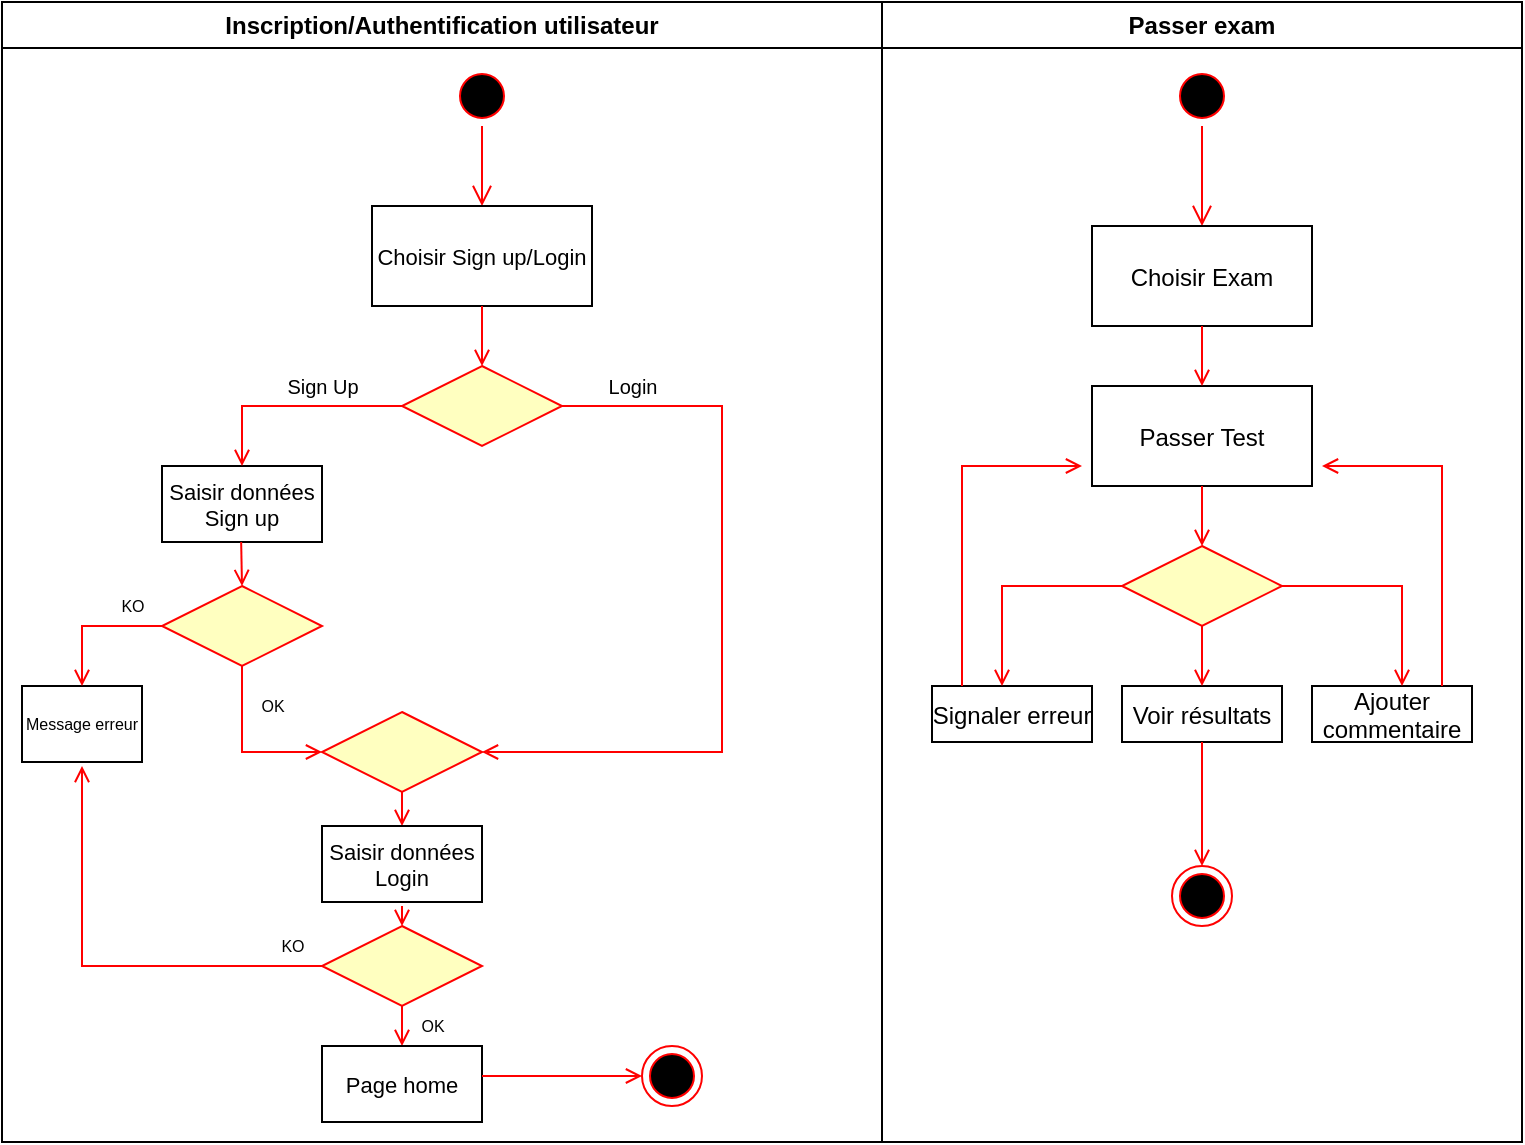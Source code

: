 <mxfile version="13.7.7" type="device"><diagram name="Page-1" id="e7e014a7-5840-1c2e-5031-d8a46d1fe8dd"><mxGraphModel dx="1350" dy="767" grid="1" gridSize="10" guides="1" tooltips="1" connect="1" arrows="1" fold="1" page="1" pageScale="1" pageWidth="1169" pageHeight="826" background="#ffffff" math="0" shadow="0"><root><mxCell id="0"/><mxCell id="1" parent="0"/><mxCell id="2" value="Inscription/Authentification utilisateur" style="swimlane;whiteSpace=wrap;startSize=23;" parent="1" vertex="1"><mxGeometry x="120" y="128" width="440" height="570" as="geometry"/></mxCell><mxCell id="AYHzqLaz71mSjwBMAPul-42" value="" style="rhombus;fillColor=#ffffc0;strokeColor=#ff0000;" parent="2" vertex="1"><mxGeometry x="200" y="182" width="80" height="40" as="geometry"/></mxCell><mxCell id="5" value="" style="ellipse;shape=startState;fillColor=#000000;strokeColor=#ff0000;" parent="2" vertex="1"><mxGeometry x="225" y="32" width="30" height="30" as="geometry"/></mxCell><mxCell id="6" value="" style="edgeStyle=elbowEdgeStyle;elbow=horizontal;verticalAlign=bottom;endArrow=open;endSize=8;strokeColor=#FF0000;endFill=1;rounded=0" parent="2" source="5" target="7" edge="1"><mxGeometry x="225" y="32" as="geometry"><mxPoint x="240" y="102" as="targetPoint"/></mxGeometry></mxCell><mxCell id="7" value="Choisir Sign up/Login" style="fontSize=11;" parent="2" vertex="1"><mxGeometry x="185" y="102" width="110" height="50" as="geometry"/></mxCell><mxCell id="9" value="" style="endArrow=open;strokeColor=#FF0000;endFill=1;rounded=0" parent="2" source="7" edge="1"><mxGeometry relative="1" as="geometry"><mxPoint x="240" y="182" as="targetPoint"/></mxGeometry></mxCell><mxCell id="10" value="Saisir données&#xA;Sign up" style="fontSize=11;" parent="2" vertex="1"><mxGeometry x="80" y="232" width="80" height="38" as="geometry"/></mxCell><mxCell id="AYHzqLaz71mSjwBMAPul-45" value="" style="edgeStyle=elbowEdgeStyle;elbow=horizontal;strokeColor=#FF0000;endArrow=open;endFill=1;rounded=0;exitX=0;exitY=0.5;exitDx=0;exitDy=0;" parent="2" source="AYHzqLaz71mSjwBMAPul-42" edge="1"><mxGeometry width="100" height="100" relative="1" as="geometry"><mxPoint x="135" y="182" as="sourcePoint"/><mxPoint x="120" y="232" as="targetPoint"/><Array as="points"><mxPoint x="120" y="202"/></Array></mxGeometry></mxCell><mxCell id="AYHzqLaz71mSjwBMAPul-56" value="" style="edgeStyle=elbowEdgeStyle;elbow=horizontal;strokeColor=#FF0000;endArrow=open;endFill=1;rounded=0;exitX=1;exitY=0.5;exitDx=0;exitDy=0;entryX=1;entryY=0.5;entryDx=0;entryDy=0;" parent="2" source="AYHzqLaz71mSjwBMAPul-42" target="AYHzqLaz71mSjwBMAPul-65" edge="1"><mxGeometry width="100" height="100" relative="1" as="geometry"><mxPoint x="320" y="292" as="sourcePoint"/><mxPoint x="360" y="262" as="targetPoint"/><Array as="points"><mxPoint x="360" y="202"/></Array></mxGeometry></mxCell><mxCell id="AYHzqLaz71mSjwBMAPul-57" value="" style="rhombus;fillColor=#ffffc0;strokeColor=#ff0000;" parent="2" vertex="1"><mxGeometry x="80" y="292" width="80" height="40" as="geometry"/></mxCell><mxCell id="AYHzqLaz71mSjwBMAPul-58" value="" style="endArrow=open;strokeColor=#FF0000;endFill=1;rounded=0" parent="2" edge="1"><mxGeometry relative="1" as="geometry"><mxPoint x="119.58" y="270" as="sourcePoint"/><mxPoint x="120" y="292" as="targetPoint"/></mxGeometry></mxCell><mxCell id="AYHzqLaz71mSjwBMAPul-61" value="Message erreur" style="fontSize=8;" parent="2" vertex="1"><mxGeometry x="10" y="342" width="60" height="38" as="geometry"/></mxCell><mxCell id="AYHzqLaz71mSjwBMAPul-63" value="" style="edgeStyle=elbowEdgeStyle;elbow=horizontal;strokeColor=#FF0000;endArrow=open;endFill=1;rounded=0;" parent="2" edge="1"><mxGeometry width="100" height="100" relative="1" as="geometry"><mxPoint x="80" y="312" as="sourcePoint"/><mxPoint x="40" y="342" as="targetPoint"/><Array as="points"><mxPoint x="40" y="312"/></Array></mxGeometry></mxCell><mxCell id="AYHzqLaz71mSjwBMAPul-64" value="" style="edgeStyle=elbowEdgeStyle;elbow=horizontal;strokeColor=#FF0000;endArrow=open;endFill=1;rounded=0" parent="2" edge="1"><mxGeometry width="100" height="100" relative="1" as="geometry"><mxPoint x="120" y="332" as="sourcePoint"/><mxPoint x="160" y="375" as="targetPoint"/><Array as="points"><mxPoint x="120" y="357"/></Array></mxGeometry></mxCell><mxCell id="AYHzqLaz71mSjwBMAPul-65" value="" style="rhombus;fillColor=#ffffc0;strokeColor=#ff0000;" parent="2" vertex="1"><mxGeometry x="160" y="355" width="80" height="40" as="geometry"/></mxCell><mxCell id="AYHzqLaz71mSjwBMAPul-66" value="" style="rhombus;fillColor=#ffffc0;strokeColor=#ff0000;" parent="2" vertex="1"><mxGeometry x="160" y="462" width="80" height="40" as="geometry"/></mxCell><mxCell id="AYHzqLaz71mSjwBMAPul-67" value="" style="endArrow=open;strokeColor=#FF0000;endFill=1;rounded=0;exitX=0.5;exitY=1;exitDx=0;exitDy=0;" parent="2" source="AYHzqLaz71mSjwBMAPul-65" edge="1"><mxGeometry relative="1" as="geometry"><mxPoint x="249.58" y="408" as="sourcePoint"/><mxPoint x="200" y="412" as="targetPoint"/></mxGeometry></mxCell><mxCell id="AYHzqLaz71mSjwBMAPul-69" value="" style="endArrow=open;strokeColor=#FF0000;endFill=1;rounded=0;entryX=0.5;entryY=0;entryDx=0;entryDy=0;" parent="2" target="AYHzqLaz71mSjwBMAPul-70" edge="1"><mxGeometry relative="1" as="geometry"><mxPoint x="200" y="502" as="sourcePoint"/><mxPoint x="200" y="512" as="targetPoint"/></mxGeometry></mxCell><mxCell id="AYHzqLaz71mSjwBMAPul-70" value="Page home" style="fontSize=11;" parent="2" vertex="1"><mxGeometry x="160" y="522" width="80" height="38" as="geometry"/></mxCell><mxCell id="AYHzqLaz71mSjwBMAPul-71" value="OK" style="text;html=1;align=center;verticalAlign=middle;resizable=0;points=[];autosize=1;fontSize=8;" parent="2" vertex="1"><mxGeometry x="120" y="342" width="30" height="20" as="geometry"/></mxCell><mxCell id="AYHzqLaz71mSjwBMAPul-72" value="OK" style="text;html=1;align=center;verticalAlign=middle;resizable=0;points=[];autosize=1;fontSize=8;" parent="2" vertex="1"><mxGeometry x="200" y="502" width="30" height="20" as="geometry"/></mxCell><mxCell id="AYHzqLaz71mSjwBMAPul-73" value="KO" style="text;html=1;align=center;verticalAlign=middle;resizable=0;points=[];autosize=1;fontSize=8;" parent="2" vertex="1"><mxGeometry x="50" y="292" width="30" height="20" as="geometry"/></mxCell><mxCell id="AYHzqLaz71mSjwBMAPul-74" value="KO" style="text;html=1;align=center;verticalAlign=middle;resizable=0;points=[];autosize=1;fontSize=8;" parent="2" vertex="1"><mxGeometry x="130" y="462" width="30" height="20" as="geometry"/></mxCell><mxCell id="AYHzqLaz71mSjwBMAPul-98" value="&lt;font style=&quot;font-size: 10px&quot;&gt;Sign Up&lt;/font&gt;" style="text;html=1;align=center;verticalAlign=middle;resizable=0;points=[];autosize=1;fontSize=8;strokeWidth=1;" parent="2" vertex="1"><mxGeometry x="135" y="182" width="50" height="20" as="geometry"/></mxCell><mxCell id="AYHzqLaz71mSjwBMAPul-99" value="&lt;font style=&quot;font-size: 10px&quot;&gt;Login&lt;/font&gt;" style="text;html=1;align=center;verticalAlign=middle;resizable=0;points=[];autosize=1;fontSize=8;strokeWidth=1;" parent="2" vertex="1"><mxGeometry x="295" y="182" width="40" height="20" as="geometry"/></mxCell><mxCell id="AYHzqLaz71mSjwBMAPul-100" value="Saisir données&#xA;Login" style="fontSize=11;" parent="2" vertex="1"><mxGeometry x="160" y="412" width="80" height="38" as="geometry"/></mxCell><mxCell id="AYHzqLaz71mSjwBMAPul-101" value="" style="endArrow=open;strokeColor=#FF0000;endFill=1;rounded=0;entryX=0.5;entryY=0;entryDx=0;entryDy=0;" parent="2" target="AYHzqLaz71mSjwBMAPul-66" edge="1"><mxGeometry relative="1" as="geometry"><mxPoint x="200" y="452" as="sourcePoint"/><mxPoint x="330" y="550" as="targetPoint"/></mxGeometry></mxCell><mxCell id="AYHzqLaz71mSjwBMAPul-107" value="" style="ellipse;shape=endState;fillColor=#000000;strokeColor=#ff0000" parent="2" vertex="1"><mxGeometry x="320" y="522" width="30" height="30" as="geometry"/></mxCell><mxCell id="3" value="Passer exam" style="swimlane;whiteSpace=wrap" parent="1" vertex="1"><mxGeometry x="560" y="128" width="320" height="570" as="geometry"/></mxCell><mxCell id="13" value="" style="ellipse;shape=startState;fillColor=#000000;strokeColor=#ff0000;" parent="3" vertex="1"><mxGeometry x="145" y="32" width="30" height="30" as="geometry"/></mxCell><mxCell id="14" value="" style="edgeStyle=elbowEdgeStyle;elbow=horizontal;verticalAlign=bottom;endArrow=open;endSize=8;strokeColor=#FF0000;endFill=1;rounded=0" parent="3" target="15" edge="1"><mxGeometry x="125" y="22" as="geometry"><mxPoint x="140" y="92" as="targetPoint"/><mxPoint x="160" y="62" as="sourcePoint"/></mxGeometry></mxCell><mxCell id="15" value="Choisir Exam" style="" parent="3" vertex="1"><mxGeometry x="105" y="112" width="110" height="50" as="geometry"/></mxCell><mxCell id="16" value="Passer Test" style="" parent="3" vertex="1"><mxGeometry x="105" y="192" width="110" height="50" as="geometry"/></mxCell><mxCell id="17" value="" style="endArrow=open;strokeColor=#FF0000;endFill=1;rounded=0" parent="3" source="15" edge="1"><mxGeometry relative="1" as="geometry"><mxPoint x="160" y="192" as="targetPoint"/></mxGeometry></mxCell><mxCell id="18" value="Voir résultats" style="" parent="3" vertex="1"><mxGeometry x="120" y="342" width="80" height="28" as="geometry"/></mxCell><mxCell id="19" value="" style="endArrow=open;strokeColor=#FF0000;endFill=1;rounded=0" parent="3" source="16" edge="1"><mxGeometry relative="1" as="geometry"><mxPoint x="160" y="272" as="targetPoint"/></mxGeometry></mxCell><mxCell id="AYHzqLaz71mSjwBMAPul-105" value="" style="ellipse;shape=endState;fillColor=#000000;strokeColor=#ff0000" parent="3" vertex="1"><mxGeometry x="145" y="432" width="30" height="30" as="geometry"/></mxCell><mxCell id="AYHzqLaz71mSjwBMAPul-108" value="" style="rhombus;fillColor=#ffffc0;strokeColor=#ff0000;" parent="3" vertex="1"><mxGeometry x="120" y="272" width="80" height="40" as="geometry"/></mxCell><mxCell id="AYHzqLaz71mSjwBMAPul-114" value="Signaler erreur" style="" parent="3" vertex="1"><mxGeometry x="25" y="342" width="80" height="28" as="geometry"/></mxCell><mxCell id="AYHzqLaz71mSjwBMAPul-115" value="Ajouter&#xA;commentaire" style="" parent="3" vertex="1"><mxGeometry x="215" y="342" width="80" height="28" as="geometry"/></mxCell><mxCell id="AYHzqLaz71mSjwBMAPul-116" value="" style="edgeStyle=elbowEdgeStyle;elbow=horizontal;strokeColor=#FF0000;endArrow=open;endFill=1;rounded=0;exitX=0;exitY=0.5;exitDx=0;exitDy=0;" parent="3" source="AYHzqLaz71mSjwBMAPul-108" edge="1"><mxGeometry width="100" height="100" relative="1" as="geometry"><mxPoint x="80" y="292" as="sourcePoint"/><mxPoint x="60" y="342" as="targetPoint"/><Array as="points"><mxPoint x="60" y="292"/></Array></mxGeometry></mxCell><mxCell id="AYHzqLaz71mSjwBMAPul-117" value="" style="edgeStyle=elbowEdgeStyle;elbow=horizontal;strokeColor=#FF0000;endArrow=open;endFill=1;rounded=0;exitX=1;exitY=0.5;exitDx=0;exitDy=0;" parent="3" source="AYHzqLaz71mSjwBMAPul-108" edge="1"><mxGeometry width="100" height="100" relative="1" as="geometry"><mxPoint x="290" y="302" as="sourcePoint"/><mxPoint x="260" y="342" as="targetPoint"/><Array as="points"><mxPoint x="260" y="292"/></Array></mxGeometry></mxCell><mxCell id="zS3W4ymyRkX3cs5LKs5i-19" value="" style="edgeStyle=elbowEdgeStyle;elbow=horizontal;strokeColor=#FF0000;endArrow=open;endFill=1;rounded=0;" edge="1" parent="3"><mxGeometry width="100" height="100" relative="1" as="geometry"><mxPoint x="40" y="342" as="sourcePoint"/><mxPoint x="100" y="232" as="targetPoint"/><Array as="points"><mxPoint x="40" y="302"/><mxPoint x="25" y="252"/></Array></mxGeometry></mxCell><mxCell id="AYHzqLaz71mSjwBMAPul-68" value="" style="edgeStyle=elbowEdgeStyle;elbow=horizontal;strokeColor=#FF0000;endArrow=open;endFill=1;rounded=0;exitX=0;exitY=0.5;exitDx=0;exitDy=0;" parent="1" source="AYHzqLaz71mSjwBMAPul-66" edge="1"><mxGeometry width="100" height="100" relative="1" as="geometry"><mxPoint x="220" y="550" as="sourcePoint"/><mxPoint x="160" y="510" as="targetPoint"/><Array as="points"><mxPoint x="160" y="570"/></Array></mxGeometry></mxCell><mxCell id="AYHzqLaz71mSjwBMAPul-106" value="" style="endArrow=open;strokeColor=#FF0000;endFill=1;rounded=0;exitX=1;exitY=0.5;exitDx=0;exitDy=0;" parent="1" edge="1"><mxGeometry relative="1" as="geometry"><mxPoint x="360" y="665" as="sourcePoint"/><mxPoint x="440" y="665" as="targetPoint"/></mxGeometry></mxCell><mxCell id="AYHzqLaz71mSjwBMAPul-112" value="" style="endArrow=open;strokeColor=#FF0000;endFill=1;rounded=0;exitX=0.5;exitY=1;exitDx=0;exitDy=0;" parent="1" source="AYHzqLaz71mSjwBMAPul-108" edge="1"><mxGeometry relative="1" as="geometry"><mxPoint x="735" y="560" as="sourcePoint"/><mxPoint x="720" y="470" as="targetPoint"/></mxGeometry></mxCell><mxCell id="AYHzqLaz71mSjwBMAPul-120" value="" style="endArrow=open;strokeColor=#FF0000;endFill=1;rounded=0;exitX=0.5;exitY=1;exitDx=0;exitDy=0;" parent="1" source="18" edge="1"><mxGeometry relative="1" as="geometry"><mxPoint x="700" y="540" as="sourcePoint"/><mxPoint x="720" y="560" as="targetPoint"/></mxGeometry></mxCell><mxCell id="zS3W4ymyRkX3cs5LKs5i-20" value="" style="edgeStyle=elbowEdgeStyle;elbow=horizontal;strokeColor=#FF0000;endArrow=open;endFill=1;rounded=0;" edge="1" parent="1"><mxGeometry width="100" height="100" relative="1" as="geometry"><mxPoint x="840" y="470" as="sourcePoint"/><mxPoint x="780" y="360" as="targetPoint"/><Array as="points"><mxPoint x="840" y="370"/><mxPoint x="815" y="290"/></Array></mxGeometry></mxCell></root></mxGraphModel></diagram></mxfile>